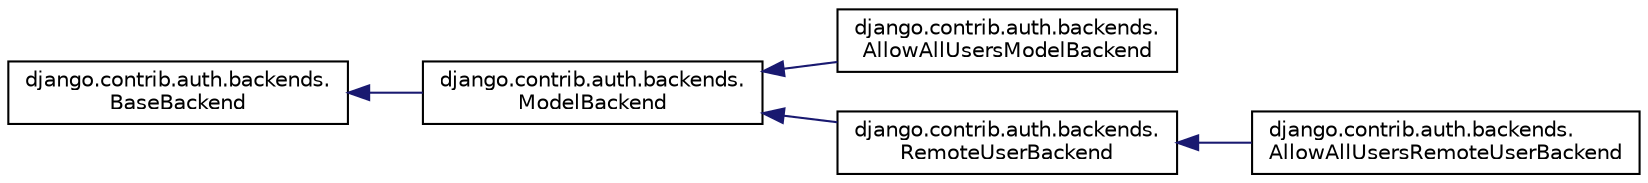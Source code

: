 digraph "Graphical Class Hierarchy"
{
 // LATEX_PDF_SIZE
  edge [fontname="Helvetica",fontsize="10",labelfontname="Helvetica",labelfontsize="10"];
  node [fontname="Helvetica",fontsize="10",shape=record];
  rankdir="LR";
  Node0 [label="django.contrib.auth.backends.\lBaseBackend",height=0.2,width=0.4,color="black", fillcolor="white", style="filled",URL="$d1/d1d/classdjango_1_1contrib_1_1auth_1_1backends_1_1_base_backend.html",tooltip=" "];
  Node0 -> Node1 [dir="back",color="midnightblue",fontsize="10",style="solid",fontname="Helvetica"];
  Node1 [label="django.contrib.auth.backends.\lModelBackend",height=0.2,width=0.4,color="black", fillcolor="white", style="filled",URL="$d4/d40/classdjango_1_1contrib_1_1auth_1_1backends_1_1_model_backend.html",tooltip=" "];
  Node1 -> Node2 [dir="back",color="midnightblue",fontsize="10",style="solid",fontname="Helvetica"];
  Node2 [label="django.contrib.auth.backends.\lAllowAllUsersModelBackend",height=0.2,width=0.4,color="black", fillcolor="white", style="filled",URL="$d4/d32/classdjango_1_1contrib_1_1auth_1_1backends_1_1_allow_all_users_model_backend.html",tooltip=" "];
  Node1 -> Node3 [dir="back",color="midnightblue",fontsize="10",style="solid",fontname="Helvetica"];
  Node3 [label="django.contrib.auth.backends.\lRemoteUserBackend",height=0.2,width=0.4,color="black", fillcolor="white", style="filled",URL="$dd/ddf/classdjango_1_1contrib_1_1auth_1_1backends_1_1_remote_user_backend.html",tooltip=" "];
  Node3 -> Node4 [dir="back",color="midnightblue",fontsize="10",style="solid",fontname="Helvetica"];
  Node4 [label="django.contrib.auth.backends.\lAllowAllUsersRemoteUserBackend",height=0.2,width=0.4,color="black", fillcolor="white", style="filled",URL="$d7/de3/classdjango_1_1contrib_1_1auth_1_1backends_1_1_allow_all_users_remote_user_backend.html",tooltip=" "];
}
